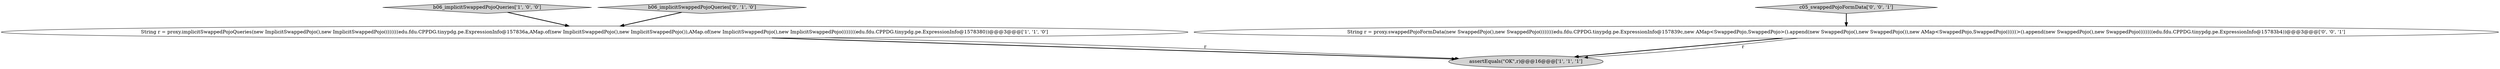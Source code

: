 digraph {
2 [style = filled, label = "b06_implicitSwappedPojoQueries['1', '0', '0']", fillcolor = lightgray, shape = diamond image = "AAA0AAABBB1BBB"];
1 [style = filled, label = "assertEquals(\"OK\",r)@@@16@@@['1', '1', '1']", fillcolor = lightgray, shape = ellipse image = "AAA0AAABBB1BBB"];
3 [style = filled, label = "b06_implicitSwappedPojoQueries['0', '1', '0']", fillcolor = lightgray, shape = diamond image = "AAA0AAABBB2BBB"];
5 [style = filled, label = "c05_swappedPojoFormData['0', '0', '1']", fillcolor = lightgray, shape = diamond image = "AAA0AAABBB3BBB"];
4 [style = filled, label = "String r = proxy.swappedPojoFormData(new SwappedPojo(),new SwappedPojo((((((((edu.fdu.CPPDG.tinypdg.pe.ExpressionInfo@157839c,new AMap<SwappedPojo,SwappedPojo>().append(new SwappedPojo(),new SwappedPojo()),new AMap<SwappedPojo,SwappedPojo((((((>().append(new SwappedPojo(),new SwappedPojo((((((((edu.fdu.CPPDG.tinypdg.pe.ExpressionInfo@15783b4))@@@3@@@['0', '0', '1']", fillcolor = white, shape = ellipse image = "AAA0AAABBB3BBB"];
0 [style = filled, label = "String r = proxy.implicitSwappedPojoQueries(new ImplicitSwappedPojo(),new ImplicitSwappedPojo((((((((edu.fdu.CPPDG.tinypdg.pe.ExpressionInfo@157836a,AMap.of(new ImplicitSwappedPojo(),new ImplicitSwappedPojo()),AMap.of(new ImplicitSwappedPojo(),new ImplicitSwappedPojo((((((((edu.fdu.CPPDG.tinypdg.pe.ExpressionInfo@1578380))@@@3@@@['1', '1', '0']", fillcolor = white, shape = ellipse image = "AAA0AAABBB1BBB"];
3->0 [style = bold, label=""];
4->1 [style = bold, label=""];
2->0 [style = bold, label=""];
5->4 [style = bold, label=""];
0->1 [style = bold, label=""];
4->1 [style = solid, label="r"];
0->1 [style = solid, label="r"];
}
